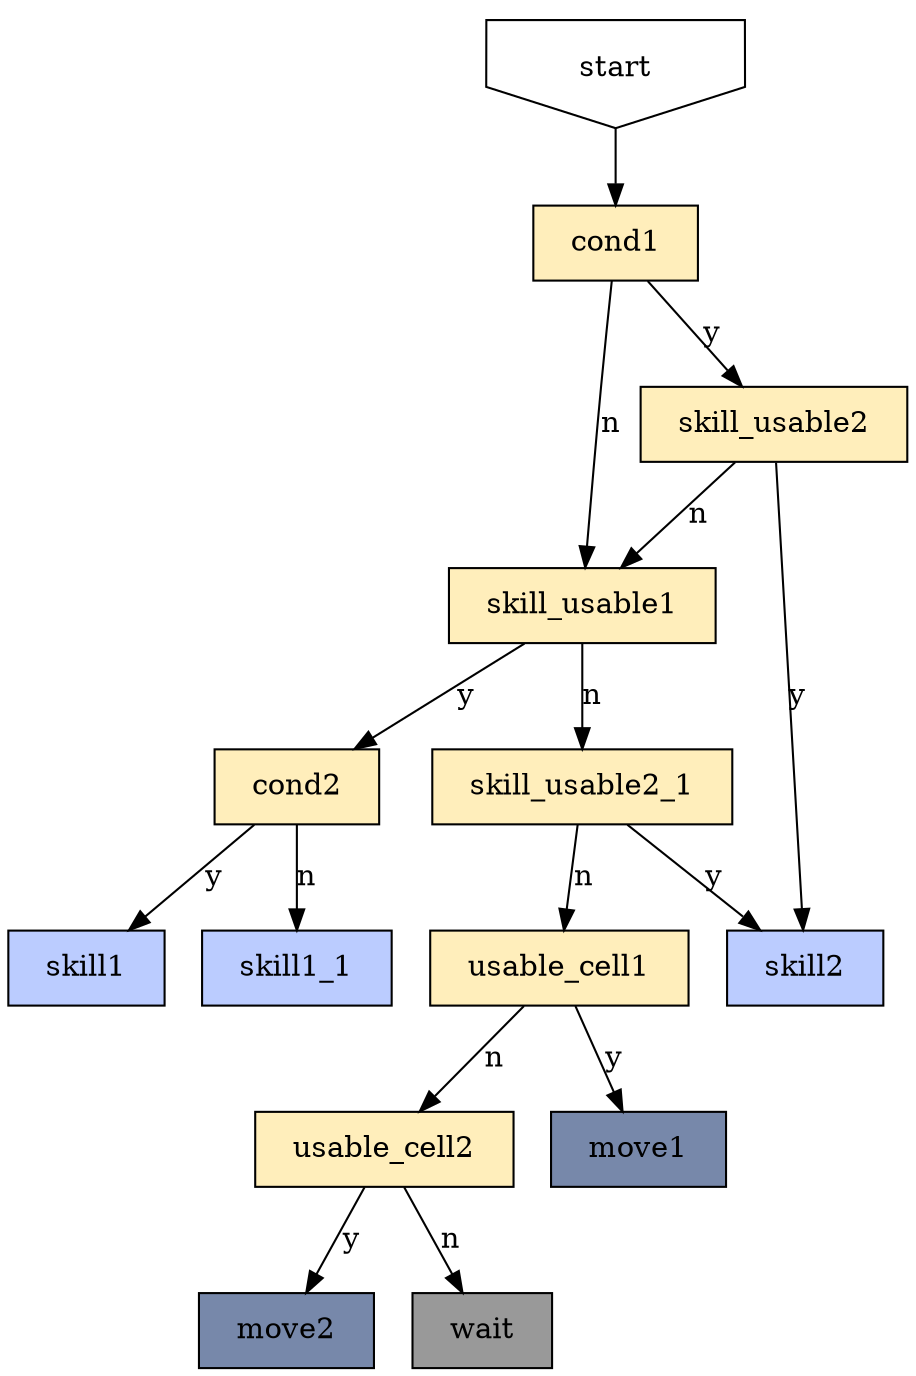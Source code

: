 digraph {
	fixedsize=true;
	concentrate=true;
	node [shape=rect margin="0.25,0.125"];
	start [shape=invhouse];

	node [style=filled fillcolor="#FFEEBB"]; # cond
	cond1 [tooltip="!check?type=buff&kind=target&buff=Effect_MP_Centurion_N_2"]; # has not Effect_MP_Centurion_N_2 buff in target
	cond2 [tooltip="check?type=buff&kind=target&buff=Effect_MP_Centurion_N_2"]; # has Effect_MP_Centurion_N_2 buff in target
	skill_usable1 [tooltip="check?type=skill&slot=1&kind=usable"]; # active 1 usable
	skill_usable2 [tooltip="check?type=skill&slot=2&kind=usable"]; # active 2 usable
	skill_usable2_1 [tooltip="check?type=skill&slot=2&kind=usable"]; # active 2 usable
	usable_cell1 [tooltip="check?type=skill&slot=1&kind=movable"]; # is cell exists that can use active 1
	usable_cell2 [tooltip="check?type=skill&slot=2&kind=movable"]; # is cell exists that can use active 2

	node [fillcolor="#BBCCFF"];
	skill1 [tooltip="skill?slot=1&target=buff&buff=Effect_MP_Centurion_N_2"]; # use active 1 to has Effect_MP_Centurion_N_2 buff
	skill1_1 [tooltip="skill?slot=1&target=near"]; # use active 1 to near
	skill2 [tooltip="skill?slot=2&target=near"]; # use active 2 to near

	node [fillcolor="#7788aa"];
	move1 [tooltip="move?slot=1"]; # move to cell that can use active 1
	move2 [tooltip="move?slot=2"]; # move to cell that can use active 2
	wait [tooltip="wait" fillcolor="#999999"]; # wait

	start -> cond1;
	cond1 -> skill_usable2 [label="y"];
	cond1 -> skill_usable1 [label="n"];

	skill_usable2 -> skill2 [label="y"];
	skill_usable2 -> skill_usable1 [label="n"];

	skill_usable1 -> cond2 [label="y"];
	skill_usable1 -> skill_usable2_1 [label="n"];

	cond2 -> skill1 [label="y"];
	cond2 -> skill1_1 [label="n"];

	skill_usable2_1 -> skill2 [label="y"];
	skill_usable2_1 -> usable_cell1 [label="n"];

	usable_cell1 -> move1 [label="y"];
	usable_cell1 -> usable_cell2 [label="n"];

	usable_cell2 -> move2 [label="y"];
	usable_cell2 -> wait [label="n"];
}